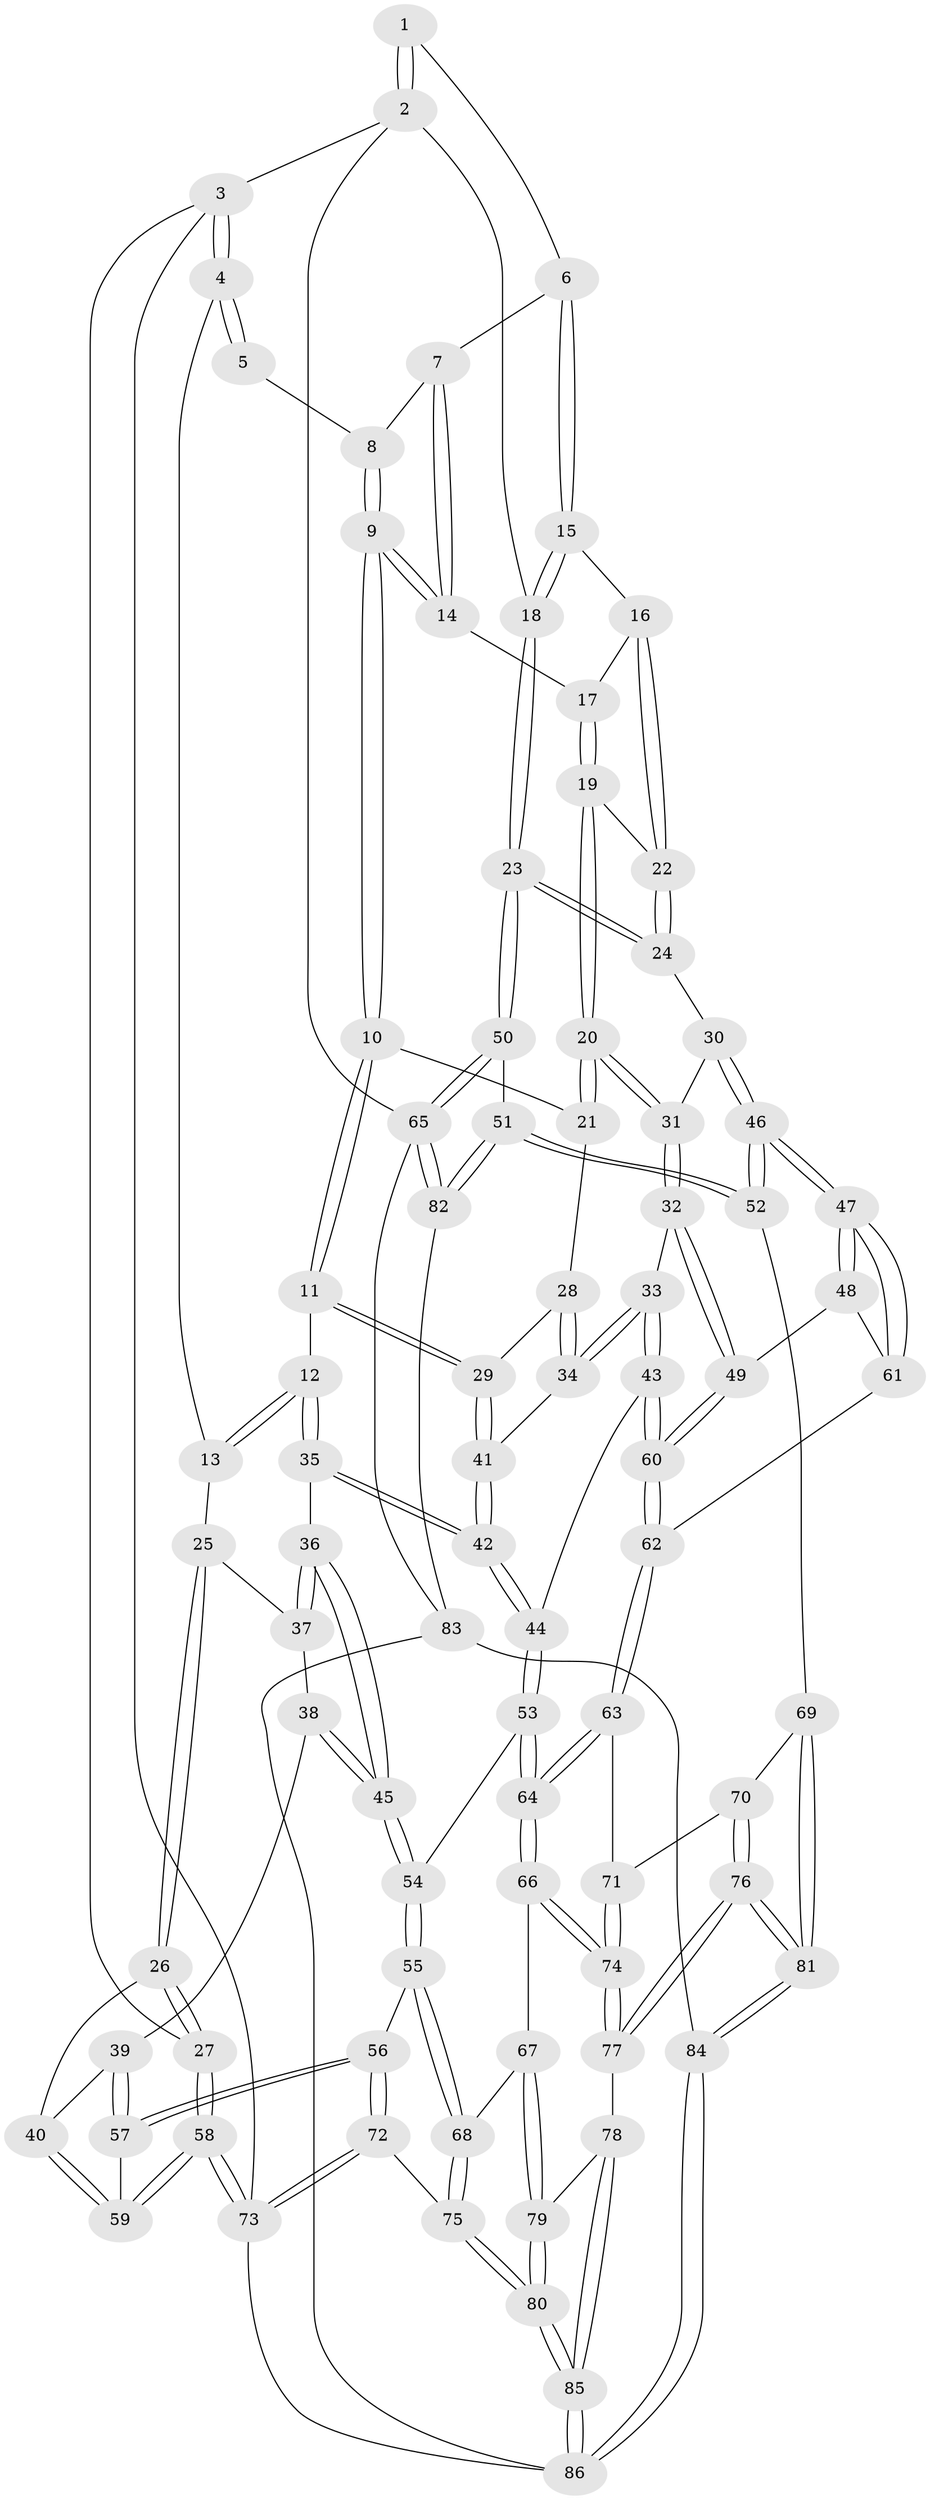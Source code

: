 // Generated by graph-tools (version 1.1) at 2025/11/02/27/25 16:11:54]
// undirected, 86 vertices, 211 edges
graph export_dot {
graph [start="1"]
  node [color=gray90,style=filled];
  1 [pos="+0.8747456413068753+0"];
  2 [pos="+1+0"];
  3 [pos="+0+0"];
  4 [pos="+0.1609900391173616+0"];
  5 [pos="+0.6519637591907582+0"];
  6 [pos="+0.8871374625063797+0.09946611464911867"];
  7 [pos="+0.8781576565142903+0.100402750792125"];
  8 [pos="+0.6546744292347539+0"];
  9 [pos="+0.653084448371896+0.02490710657506747"];
  10 [pos="+0.6456861749158027+0.04497799934819789"];
  11 [pos="+0.4101811301058101+0.18103685798341645"];
  12 [pos="+0.3508062046562375+0.16598826195154545"];
  13 [pos="+0.21984231977125082+0.004567320213383749"];
  14 [pos="+0.8017646993088018+0.12579987049658886"];
  15 [pos="+0.9175972786876374+0.11987069214358513"];
  16 [pos="+0.9070672413667955+0.17755256024895738"];
  17 [pos="+0.805087454875116+0.14547674230697022"];
  18 [pos="+1+0"];
  19 [pos="+0.8081234074493724+0.22808515207842814"];
  20 [pos="+0.7844369681114993+0.27647184255574153"];
  21 [pos="+0.6522745802105524+0.19230460601440913"];
  22 [pos="+0.9069391176458305+0.1796604850705083"];
  23 [pos="+1+0.34108177592473743"];
  24 [pos="+0.9609052658093847+0.255743019998265"];
  25 [pos="+0.12700258393160316+0.2071139194669508"];
  26 [pos="+0.10012301737158229+0.23213478457450748"];
  27 [pos="+0+0.29222913995281374"];
  28 [pos="+0.6222914601669167+0.22641384470755"];
  29 [pos="+0.4678961708018733+0.2366247831482795"];
  30 [pos="+0.8086785585729903+0.3108886650054171"];
  31 [pos="+0.7931129275679998+0.302481252367557"];
  32 [pos="+0.6994096160428035+0.3854102110475299"];
  33 [pos="+0.6371370451395267+0.37353679396898265"];
  34 [pos="+0.6138101874786253+0.29212605502274175"];
  35 [pos="+0.3165731015741923+0.3093247639965253"];
  36 [pos="+0.3005016544607927+0.3302958641962596"];
  37 [pos="+0.144165159119369+0.23086813946684803"];
  38 [pos="+0.20753312153660808+0.3495638223291591"];
  39 [pos="+0.184614336061634+0.3697221616140969"];
  40 [pos="+0.09727279016081791+0.3697712854446668"];
  41 [pos="+0.4883814814186791+0.32537454190450454"];
  42 [pos="+0.480210033867954+0.3914415071002733"];
  43 [pos="+0.5512138537844274+0.4316615181274679"];
  44 [pos="+0.48840146298534987+0.4199447683279067"];
  45 [pos="+0.2956538401431349+0.33867891173140513"];
  46 [pos="+0.9997365331573678+0.5898312737387148"];
  47 [pos="+0.9316885248879943+0.5727103664647127"];
  48 [pos="+0.7205364606418949+0.43640326170775584"];
  49 [pos="+0.699959865940173+0.3872221897707109"];
  50 [pos="+1+0.6008085509780522"];
  51 [pos="+1+0.607355888923771"];
  52 [pos="+1+0.6059932919099863"];
  53 [pos="+0.39060806414504845+0.5204856202509452"];
  54 [pos="+0.3221622817777813+0.5308452629527098"];
  55 [pos="+0.26310482967506144+0.5764041506537985"];
  56 [pos="+0.23913309097814786+0.5741207070103962"];
  57 [pos="+0.21480594890590243+0.5576533240681167"];
  58 [pos="+0+0.4992427779188165"];
  59 [pos="+0.000532094544616122+0.48018661332363194"];
  60 [pos="+0.6120155679834268+0.5360491844404119"];
  61 [pos="+0.6512787454467691+0.5690828528782372"];
  62 [pos="+0.6303912337185655+0.5767523725017314"];
  63 [pos="+0.618765269790055+0.5978042944724614"];
  64 [pos="+0.5112082482043104+0.6240291934155738"];
  65 [pos="+1+0.9682167076392325"];
  66 [pos="+0.4846227199464076+0.7059683690834758"];
  67 [pos="+0.42285710418220074+0.7386857085333284"];
  68 [pos="+0.31919474717731416+0.7249800345387154"];
  69 [pos="+0.979654275782544+0.6409998485288241"];
  70 [pos="+0.6795778368681488+0.7061405590604783"];
  71 [pos="+0.6217468194119308+0.6053515238106606"];
  72 [pos="+0.031060605074579556+0.7956250494328506"];
  73 [pos="+0+0.8045141393016499"];
  74 [pos="+0.5592006796878748+0.7713192862382181"];
  75 [pos="+0.24710924972762385+0.8993796599743565"];
  76 [pos="+0.6409234826627025+0.8759656622456985"];
  77 [pos="+0.6303760509975803+0.8703840925145704"];
  78 [pos="+0.5225975246051554+0.8633173544009908"];
  79 [pos="+0.4510556849845954+0.825704251638212"];
  80 [pos="+0.27676640394592283+0.964066538557234"];
  81 [pos="+0.7023984792894824+0.9650941896493986"];
  82 [pos="+0.9272532303520199+0.9557661217894624"];
  83 [pos="+0.7336853846165372+1"];
  84 [pos="+0.7206098562091056+1"];
  85 [pos="+0.29166952538659874+1"];
  86 [pos="+0.30407504872365576+1"];
  1 -- 2;
  1 -- 2;
  1 -- 6;
  2 -- 3;
  2 -- 18;
  2 -- 65;
  3 -- 4;
  3 -- 4;
  3 -- 27;
  3 -- 73;
  4 -- 5;
  4 -- 5;
  4 -- 13;
  5 -- 8;
  6 -- 7;
  6 -- 15;
  6 -- 15;
  7 -- 8;
  7 -- 14;
  7 -- 14;
  8 -- 9;
  8 -- 9;
  9 -- 10;
  9 -- 10;
  9 -- 14;
  9 -- 14;
  10 -- 11;
  10 -- 11;
  10 -- 21;
  11 -- 12;
  11 -- 29;
  11 -- 29;
  12 -- 13;
  12 -- 13;
  12 -- 35;
  12 -- 35;
  13 -- 25;
  14 -- 17;
  15 -- 16;
  15 -- 18;
  15 -- 18;
  16 -- 17;
  16 -- 22;
  16 -- 22;
  17 -- 19;
  17 -- 19;
  18 -- 23;
  18 -- 23;
  19 -- 20;
  19 -- 20;
  19 -- 22;
  20 -- 21;
  20 -- 21;
  20 -- 31;
  20 -- 31;
  21 -- 28;
  22 -- 24;
  22 -- 24;
  23 -- 24;
  23 -- 24;
  23 -- 50;
  23 -- 50;
  24 -- 30;
  25 -- 26;
  25 -- 26;
  25 -- 37;
  26 -- 27;
  26 -- 27;
  26 -- 40;
  27 -- 58;
  27 -- 58;
  28 -- 29;
  28 -- 34;
  28 -- 34;
  29 -- 41;
  29 -- 41;
  30 -- 31;
  30 -- 46;
  30 -- 46;
  31 -- 32;
  31 -- 32;
  32 -- 33;
  32 -- 49;
  32 -- 49;
  33 -- 34;
  33 -- 34;
  33 -- 43;
  33 -- 43;
  34 -- 41;
  35 -- 36;
  35 -- 42;
  35 -- 42;
  36 -- 37;
  36 -- 37;
  36 -- 45;
  36 -- 45;
  37 -- 38;
  38 -- 39;
  38 -- 45;
  38 -- 45;
  39 -- 40;
  39 -- 57;
  39 -- 57;
  40 -- 59;
  40 -- 59;
  41 -- 42;
  41 -- 42;
  42 -- 44;
  42 -- 44;
  43 -- 44;
  43 -- 60;
  43 -- 60;
  44 -- 53;
  44 -- 53;
  45 -- 54;
  45 -- 54;
  46 -- 47;
  46 -- 47;
  46 -- 52;
  46 -- 52;
  47 -- 48;
  47 -- 48;
  47 -- 61;
  47 -- 61;
  48 -- 49;
  48 -- 61;
  49 -- 60;
  49 -- 60;
  50 -- 51;
  50 -- 65;
  50 -- 65;
  51 -- 52;
  51 -- 52;
  51 -- 82;
  51 -- 82;
  52 -- 69;
  53 -- 54;
  53 -- 64;
  53 -- 64;
  54 -- 55;
  54 -- 55;
  55 -- 56;
  55 -- 68;
  55 -- 68;
  56 -- 57;
  56 -- 57;
  56 -- 72;
  56 -- 72;
  57 -- 59;
  58 -- 59;
  58 -- 59;
  58 -- 73;
  58 -- 73;
  60 -- 62;
  60 -- 62;
  61 -- 62;
  62 -- 63;
  62 -- 63;
  63 -- 64;
  63 -- 64;
  63 -- 71;
  64 -- 66;
  64 -- 66;
  65 -- 82;
  65 -- 82;
  65 -- 83;
  66 -- 67;
  66 -- 74;
  66 -- 74;
  67 -- 68;
  67 -- 79;
  67 -- 79;
  68 -- 75;
  68 -- 75;
  69 -- 70;
  69 -- 81;
  69 -- 81;
  70 -- 71;
  70 -- 76;
  70 -- 76;
  71 -- 74;
  71 -- 74;
  72 -- 73;
  72 -- 73;
  72 -- 75;
  73 -- 86;
  74 -- 77;
  74 -- 77;
  75 -- 80;
  75 -- 80;
  76 -- 77;
  76 -- 77;
  76 -- 81;
  76 -- 81;
  77 -- 78;
  78 -- 79;
  78 -- 85;
  78 -- 85;
  79 -- 80;
  79 -- 80;
  80 -- 85;
  80 -- 85;
  81 -- 84;
  81 -- 84;
  82 -- 83;
  83 -- 84;
  83 -- 86;
  84 -- 86;
  84 -- 86;
  85 -- 86;
  85 -- 86;
}
